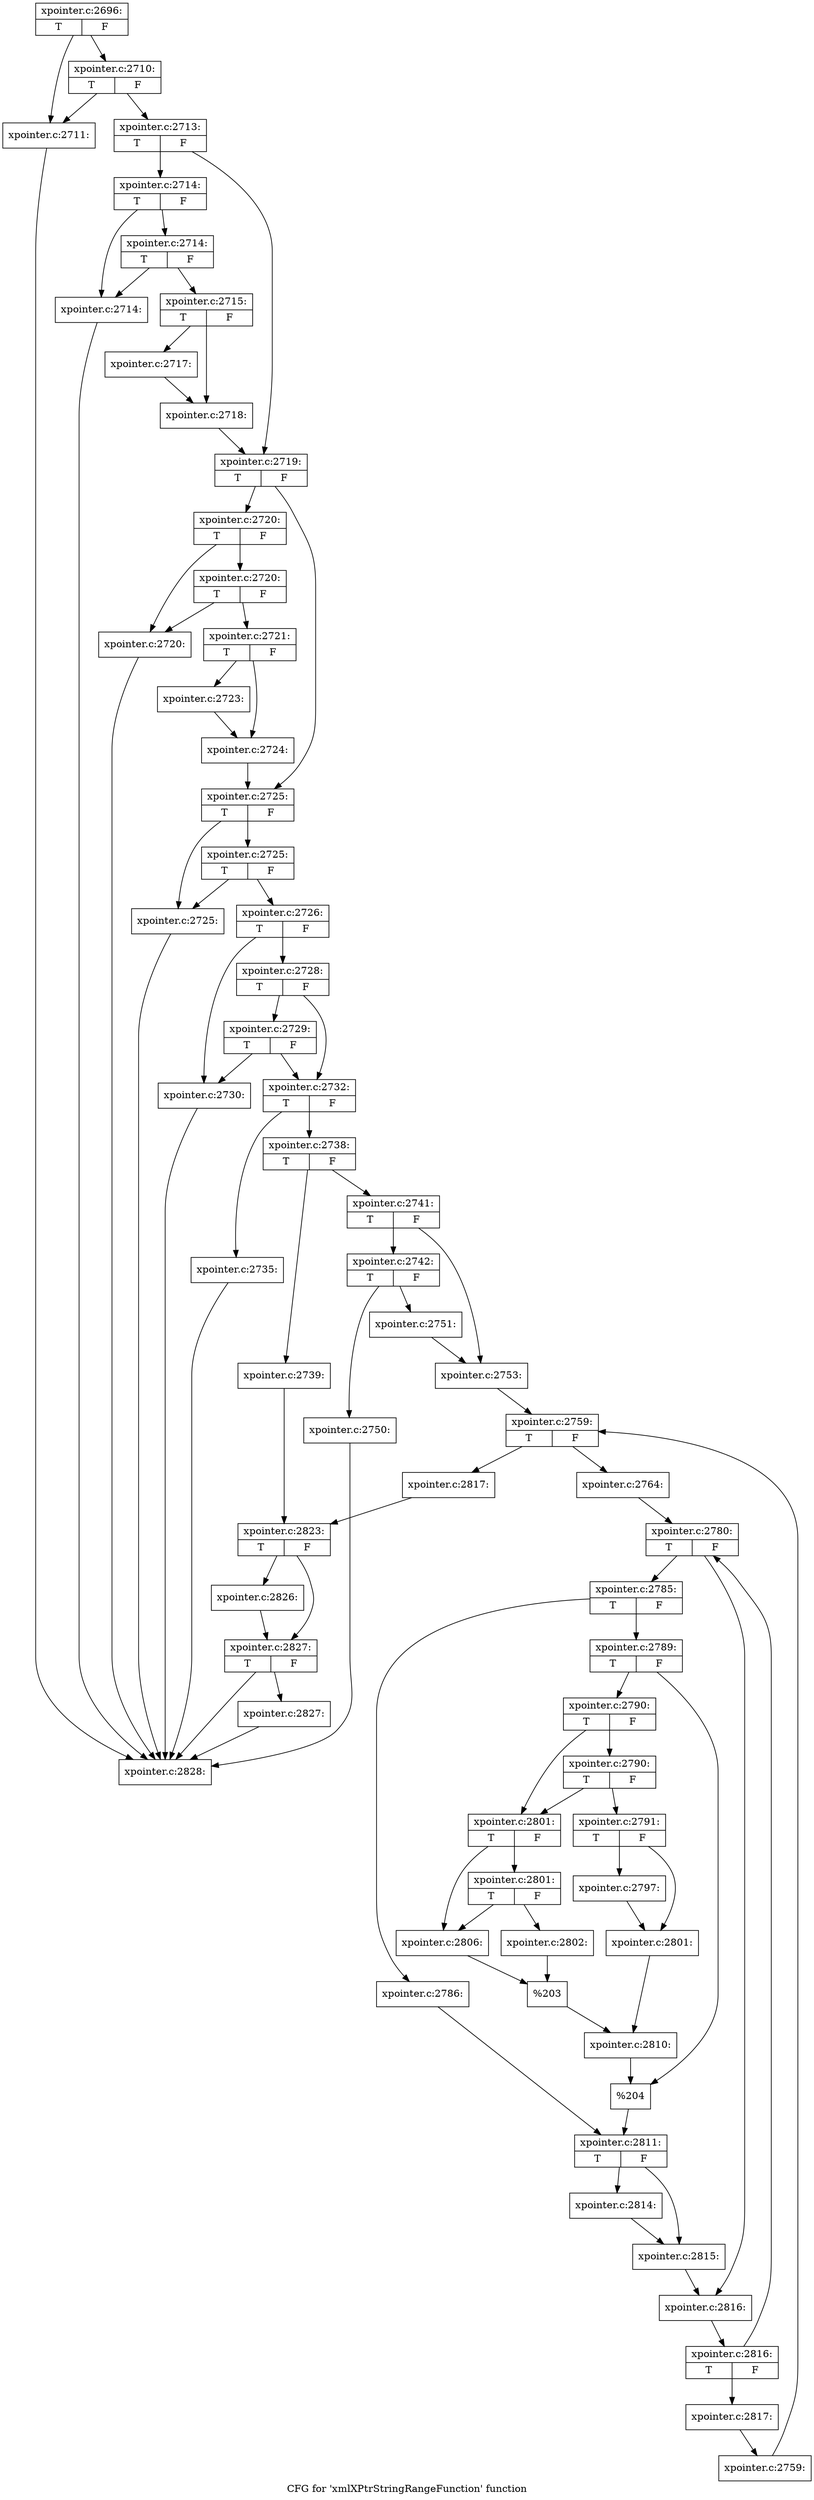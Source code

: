digraph "CFG for 'xmlXPtrStringRangeFunction' function" {
	label="CFG for 'xmlXPtrStringRangeFunction' function";

	Node0x55f6905ddbd0 [shape=record,label="{xpointer.c:2696:|{<s0>T|<s1>F}}"];
	Node0x55f6905ddbd0 -> Node0x55f6905e5ec0;
	Node0x55f6905ddbd0 -> Node0x55f6905e5f60;
	Node0x55f6905e5f60 [shape=record,label="{xpointer.c:2710:|{<s0>T|<s1>F}}"];
	Node0x55f6905e5f60 -> Node0x55f6905e5ec0;
	Node0x55f6905e5f60 -> Node0x55f6905e5f10;
	Node0x55f6905e5ec0 [shape=record,label="{xpointer.c:2711:}"];
	Node0x55f6905e5ec0 -> Node0x55f6905f6b40;
	Node0x55f6905e5f10 [shape=record,label="{xpointer.c:2713:|{<s0>T|<s1>F}}"];
	Node0x55f6905e5f10 -> Node0x55f6905e6640;
	Node0x55f6905e5f10 -> Node0x55f6905e6690;
	Node0x55f6905e6640 [shape=record,label="{xpointer.c:2714:|{<s0>T|<s1>F}}"];
	Node0x55f6905e6640 -> Node0x55f6905e6a20;
	Node0x55f6905e6640 -> Node0x55f6905e6ac0;
	Node0x55f6905e6ac0 [shape=record,label="{xpointer.c:2714:|{<s0>T|<s1>F}}"];
	Node0x55f6905e6ac0 -> Node0x55f6905e6a20;
	Node0x55f6905e6ac0 -> Node0x55f6905e6a70;
	Node0x55f6905e6a20 [shape=record,label="{xpointer.c:2714:}"];
	Node0x55f6905e6a20 -> Node0x55f6905f6b40;
	Node0x55f6905e6a70 [shape=record,label="{xpointer.c:2715:|{<s0>T|<s1>F}}"];
	Node0x55f6905e6a70 -> Node0x55f6905e7420;
	Node0x55f6905e6a70 -> Node0x55f6905e7470;
	Node0x55f6905e7420 [shape=record,label="{xpointer.c:2717:}"];
	Node0x55f6905e7420 -> Node0x55f6905e7470;
	Node0x55f6905e7470 [shape=record,label="{xpointer.c:2718:}"];
	Node0x55f6905e7470 -> Node0x55f6905e6690;
	Node0x55f6905e6690 [shape=record,label="{xpointer.c:2719:|{<s0>T|<s1>F}}"];
	Node0x55f6905e6690 -> Node0x55f6905e7c10;
	Node0x55f6905e6690 -> Node0x55f6905e7c60;
	Node0x55f6905e7c10 [shape=record,label="{xpointer.c:2720:|{<s0>T|<s1>F}}"];
	Node0x55f6905e7c10 -> Node0x55f6905e7ff0;
	Node0x55f6905e7c10 -> Node0x55f6905e8090;
	Node0x55f6905e8090 [shape=record,label="{xpointer.c:2720:|{<s0>T|<s1>F}}"];
	Node0x55f6905e8090 -> Node0x55f6905e7ff0;
	Node0x55f6905e8090 -> Node0x55f6905e8040;
	Node0x55f6905e7ff0 [shape=record,label="{xpointer.c:2720:}"];
	Node0x55f6905e7ff0 -> Node0x55f6905f6b40;
	Node0x55f6905e8040 [shape=record,label="{xpointer.c:2721:|{<s0>T|<s1>F}}"];
	Node0x55f6905e8040 -> Node0x55f6905e8b30;
	Node0x55f6905e8040 -> Node0x55f6905e8b80;
	Node0x55f6905e8b30 [shape=record,label="{xpointer.c:2723:}"];
	Node0x55f6905e8b30 -> Node0x55f6905e8b80;
	Node0x55f6905e8b80 [shape=record,label="{xpointer.c:2724:}"];
	Node0x55f6905e8b80 -> Node0x55f6905e7c60;
	Node0x55f6905e7c60 [shape=record,label="{xpointer.c:2725:|{<s0>T|<s1>F}}"];
	Node0x55f6905e7c60 -> Node0x55f6905e92f0;
	Node0x55f6905e7c60 -> Node0x55f6905e9390;
	Node0x55f6905e9390 [shape=record,label="{xpointer.c:2725:|{<s0>T|<s1>F}}"];
	Node0x55f6905e9390 -> Node0x55f6905e92f0;
	Node0x55f6905e9390 -> Node0x55f6905e9340;
	Node0x55f6905e92f0 [shape=record,label="{xpointer.c:2725:}"];
	Node0x55f6905e92f0 -> Node0x55f6905f6b40;
	Node0x55f6905e9340 [shape=record,label="{xpointer.c:2726:|{<s0>T|<s1>F}}"];
	Node0x55f6905e9340 -> Node0x55f6905e9e90;
	Node0x55f6905e9340 -> Node0x55f6905e9f30;
	Node0x55f6905e9f30 [shape=record,label="{xpointer.c:2728:|{<s0>T|<s1>F}}"];
	Node0x55f6905e9f30 -> Node0x55f6905ea380;
	Node0x55f6905e9f30 -> Node0x55f6905e9ee0;
	Node0x55f6905ea380 [shape=record,label="{xpointer.c:2729:|{<s0>T|<s1>F}}"];
	Node0x55f6905ea380 -> Node0x55f6905e9e90;
	Node0x55f6905ea380 -> Node0x55f6905e9ee0;
	Node0x55f6905e9e90 [shape=record,label="{xpointer.c:2730:}"];
	Node0x55f6905e9e90 -> Node0x55f6905f6b40;
	Node0x55f6905e9ee0 [shape=record,label="{xpointer.c:2732:|{<s0>T|<s1>F}}"];
	Node0x55f6905e9ee0 -> Node0x55f6905eb320;
	Node0x55f6905e9ee0 -> Node0x55f6905eb370;
	Node0x55f6905eb320 [shape=record,label="{xpointer.c:2735:}"];
	Node0x55f6905eb320 -> Node0x55f6905f6b40;
	Node0x55f6905eb370 [shape=record,label="{xpointer.c:2738:|{<s0>T|<s1>F}}"];
	Node0x55f6905eb370 -> Node0x55f6905ebab0;
	Node0x55f6905eb370 -> Node0x55f6905ebb00;
	Node0x55f6905ebab0 [shape=record,label="{xpointer.c:2739:}"];
	Node0x55f6905ebab0 -> Node0x55f6905ec790;
	Node0x55f6905ebb00 [shape=record,label="{xpointer.c:2741:|{<s0>T|<s1>F}}"];
	Node0x55f6905ebb00 -> Node0x55f6905ec910;
	Node0x55f6905ebb00 -> Node0x55f6905ec960;
	Node0x55f6905ec910 [shape=record,label="{xpointer.c:2742:|{<s0>T|<s1>F}}"];
	Node0x55f6905ec910 -> Node0x55f6905ed570;
	Node0x55f6905ec910 -> Node0x55f6905ed5c0;
	Node0x55f6905ed570 [shape=record,label="{xpointer.c:2750:}"];
	Node0x55f6905ed570 -> Node0x55f6905f6b40;
	Node0x55f6905ed5c0 [shape=record,label="{xpointer.c:2751:}"];
	Node0x55f6905ed5c0 -> Node0x55f6905ec960;
	Node0x55f6905ec960 [shape=record,label="{xpointer.c:2753:}"];
	Node0x55f6905ec960 -> Node0x55f6905ee1a0;
	Node0x55f6905ee1a0 [shape=record,label="{xpointer.c:2759:|{<s0>T|<s1>F}}"];
	Node0x55f6905ee1a0 -> Node0x55f6905ee480;
	Node0x55f6905ee1a0 -> Node0x55f6905ee040;
	Node0x55f6905ee480 [shape=record,label="{xpointer.c:2764:}"];
	Node0x55f6905ee480 -> Node0x55f6905f0400;
	Node0x55f6905f0400 [shape=record,label="{xpointer.c:2780:|{<s0>T|<s1>F}}"];
	Node0x55f6905f0400 -> Node0x55f6905f0ec0;
	Node0x55f6905f0400 -> Node0x55f6905f0f10;
	Node0x55f6905f0ec0 [shape=record,label="{xpointer.c:2785:|{<s0>T|<s1>F}}"];
	Node0x55f6905f0ec0 -> Node0x55f6905f11c0;
	Node0x55f6905f0ec0 -> Node0x55f6905f1260;
	Node0x55f6905f11c0 [shape=record,label="{xpointer.c:2786:}"];
	Node0x55f6905f11c0 -> Node0x55f6905f1210;
	Node0x55f6905f1260 [shape=record,label="{xpointer.c:2789:|{<s0>T|<s1>F}}"];
	Node0x55f6905f1260 -> Node0x55f6905f1990;
	Node0x55f6905f1260 -> Node0x55f6905f19e0;
	Node0x55f6905f1990 [shape=record,label="{xpointer.c:2790:|{<s0>T|<s1>F}}"];
	Node0x55f6905f1990 -> Node0x55f6905f2120;
	Node0x55f6905f1990 -> Node0x55f6905f20d0;
	Node0x55f6905f2120 [shape=record,label="{xpointer.c:2790:|{<s0>T|<s1>F}}"];
	Node0x55f6905f2120 -> Node0x55f6905f2030;
	Node0x55f6905f2120 -> Node0x55f6905f20d0;
	Node0x55f6905f2030 [shape=record,label="{xpointer.c:2791:|{<s0>T|<s1>F}}"];
	Node0x55f6905f2030 -> Node0x55f6905f2ed0;
	Node0x55f6905f2030 -> Node0x55f6905f2f20;
	Node0x55f6905f2ed0 [shape=record,label="{xpointer.c:2797:}"];
	Node0x55f6905f2ed0 -> Node0x55f6905f2f20;
	Node0x55f6905f2f20 [shape=record,label="{xpointer.c:2801:}"];
	Node0x55f6905f2f20 -> Node0x55f6905f2080;
	Node0x55f6905f20d0 [shape=record,label="{xpointer.c:2801:|{<s0>T|<s1>F}}"];
	Node0x55f6905f20d0 -> Node0x55f6905f3b70;
	Node0x55f6905f20d0 -> Node0x55f6905f3b20;
	Node0x55f6905f3b70 [shape=record,label="{xpointer.c:2801:|{<s0>T|<s1>F}}"];
	Node0x55f6905f3b70 -> Node0x55f6905f3a80;
	Node0x55f6905f3b70 -> Node0x55f6905f3b20;
	Node0x55f6905f3a80 [shape=record,label="{xpointer.c:2802:}"];
	Node0x55f6905f3a80 -> Node0x55f6905f3ad0;
	Node0x55f6905f3b20 [shape=record,label="{xpointer.c:2806:}"];
	Node0x55f6905f3b20 -> Node0x55f6905f3ad0;
	Node0x55f6905f3ad0 [shape=record,label="{%203}"];
	Node0x55f6905f3ad0 -> Node0x55f6905f2080;
	Node0x55f6905f2080 [shape=record,label="{xpointer.c:2810:}"];
	Node0x55f6905f2080 -> Node0x55f6905f19e0;
	Node0x55f6905f19e0 [shape=record,label="{%204}"];
	Node0x55f6905f19e0 -> Node0x55f6905f1210;
	Node0x55f6905f1210 [shape=record,label="{xpointer.c:2811:|{<s0>T|<s1>F}}"];
	Node0x55f6905f1210 -> Node0x55f6905f51b0;
	Node0x55f6905f1210 -> Node0x55f6905f5200;
	Node0x55f6905f51b0 [shape=record,label="{xpointer.c:2814:}"];
	Node0x55f6905f51b0 -> Node0x55f6905f5200;
	Node0x55f6905f5200 [shape=record,label="{xpointer.c:2815:}"];
	Node0x55f6905f5200 -> Node0x55f6905f0f10;
	Node0x55f6905f0f10 [shape=record,label="{xpointer.c:2816:}"];
	Node0x55f6905f0f10 -> Node0x55f6905f03b0;
	Node0x55f6905f03b0 [shape=record,label="{xpointer.c:2816:|{<s0>T|<s1>F}}"];
	Node0x55f6905f03b0 -> Node0x55f6905f0400;
	Node0x55f6905f03b0 -> Node0x55f6905ef870;
	Node0x55f6905ef870 [shape=record,label="{xpointer.c:2817:}"];
	Node0x55f6905ef870 -> Node0x55f6905ee3f0;
	Node0x55f6905ee3f0 [shape=record,label="{xpointer.c:2759:}"];
	Node0x55f6905ee3f0 -> Node0x55f6905ee1a0;
	Node0x55f6905ee040 [shape=record,label="{xpointer.c:2817:}"];
	Node0x55f6905ee040 -> Node0x55f6905ec790;
	Node0x55f6905ec790 [shape=record,label="{xpointer.c:2823:|{<s0>T|<s1>F}}"];
	Node0x55f6905ec790 -> Node0x55f6905f6660;
	Node0x55f6905ec790 -> Node0x55f6905f66b0;
	Node0x55f6905f6660 [shape=record,label="{xpointer.c:2826:}"];
	Node0x55f6905f6660 -> Node0x55f6905f66b0;
	Node0x55f6905f66b0 [shape=record,label="{xpointer.c:2827:|{<s0>T|<s1>F}}"];
	Node0x55f6905f66b0 -> Node0x55f6905f6af0;
	Node0x55f6905f66b0 -> Node0x55f6905f6b40;
	Node0x55f6905f6af0 [shape=record,label="{xpointer.c:2827:}"];
	Node0x55f6905f6af0 -> Node0x55f6905f6b40;
	Node0x55f6905f6b40 [shape=record,label="{xpointer.c:2828:}"];
}
